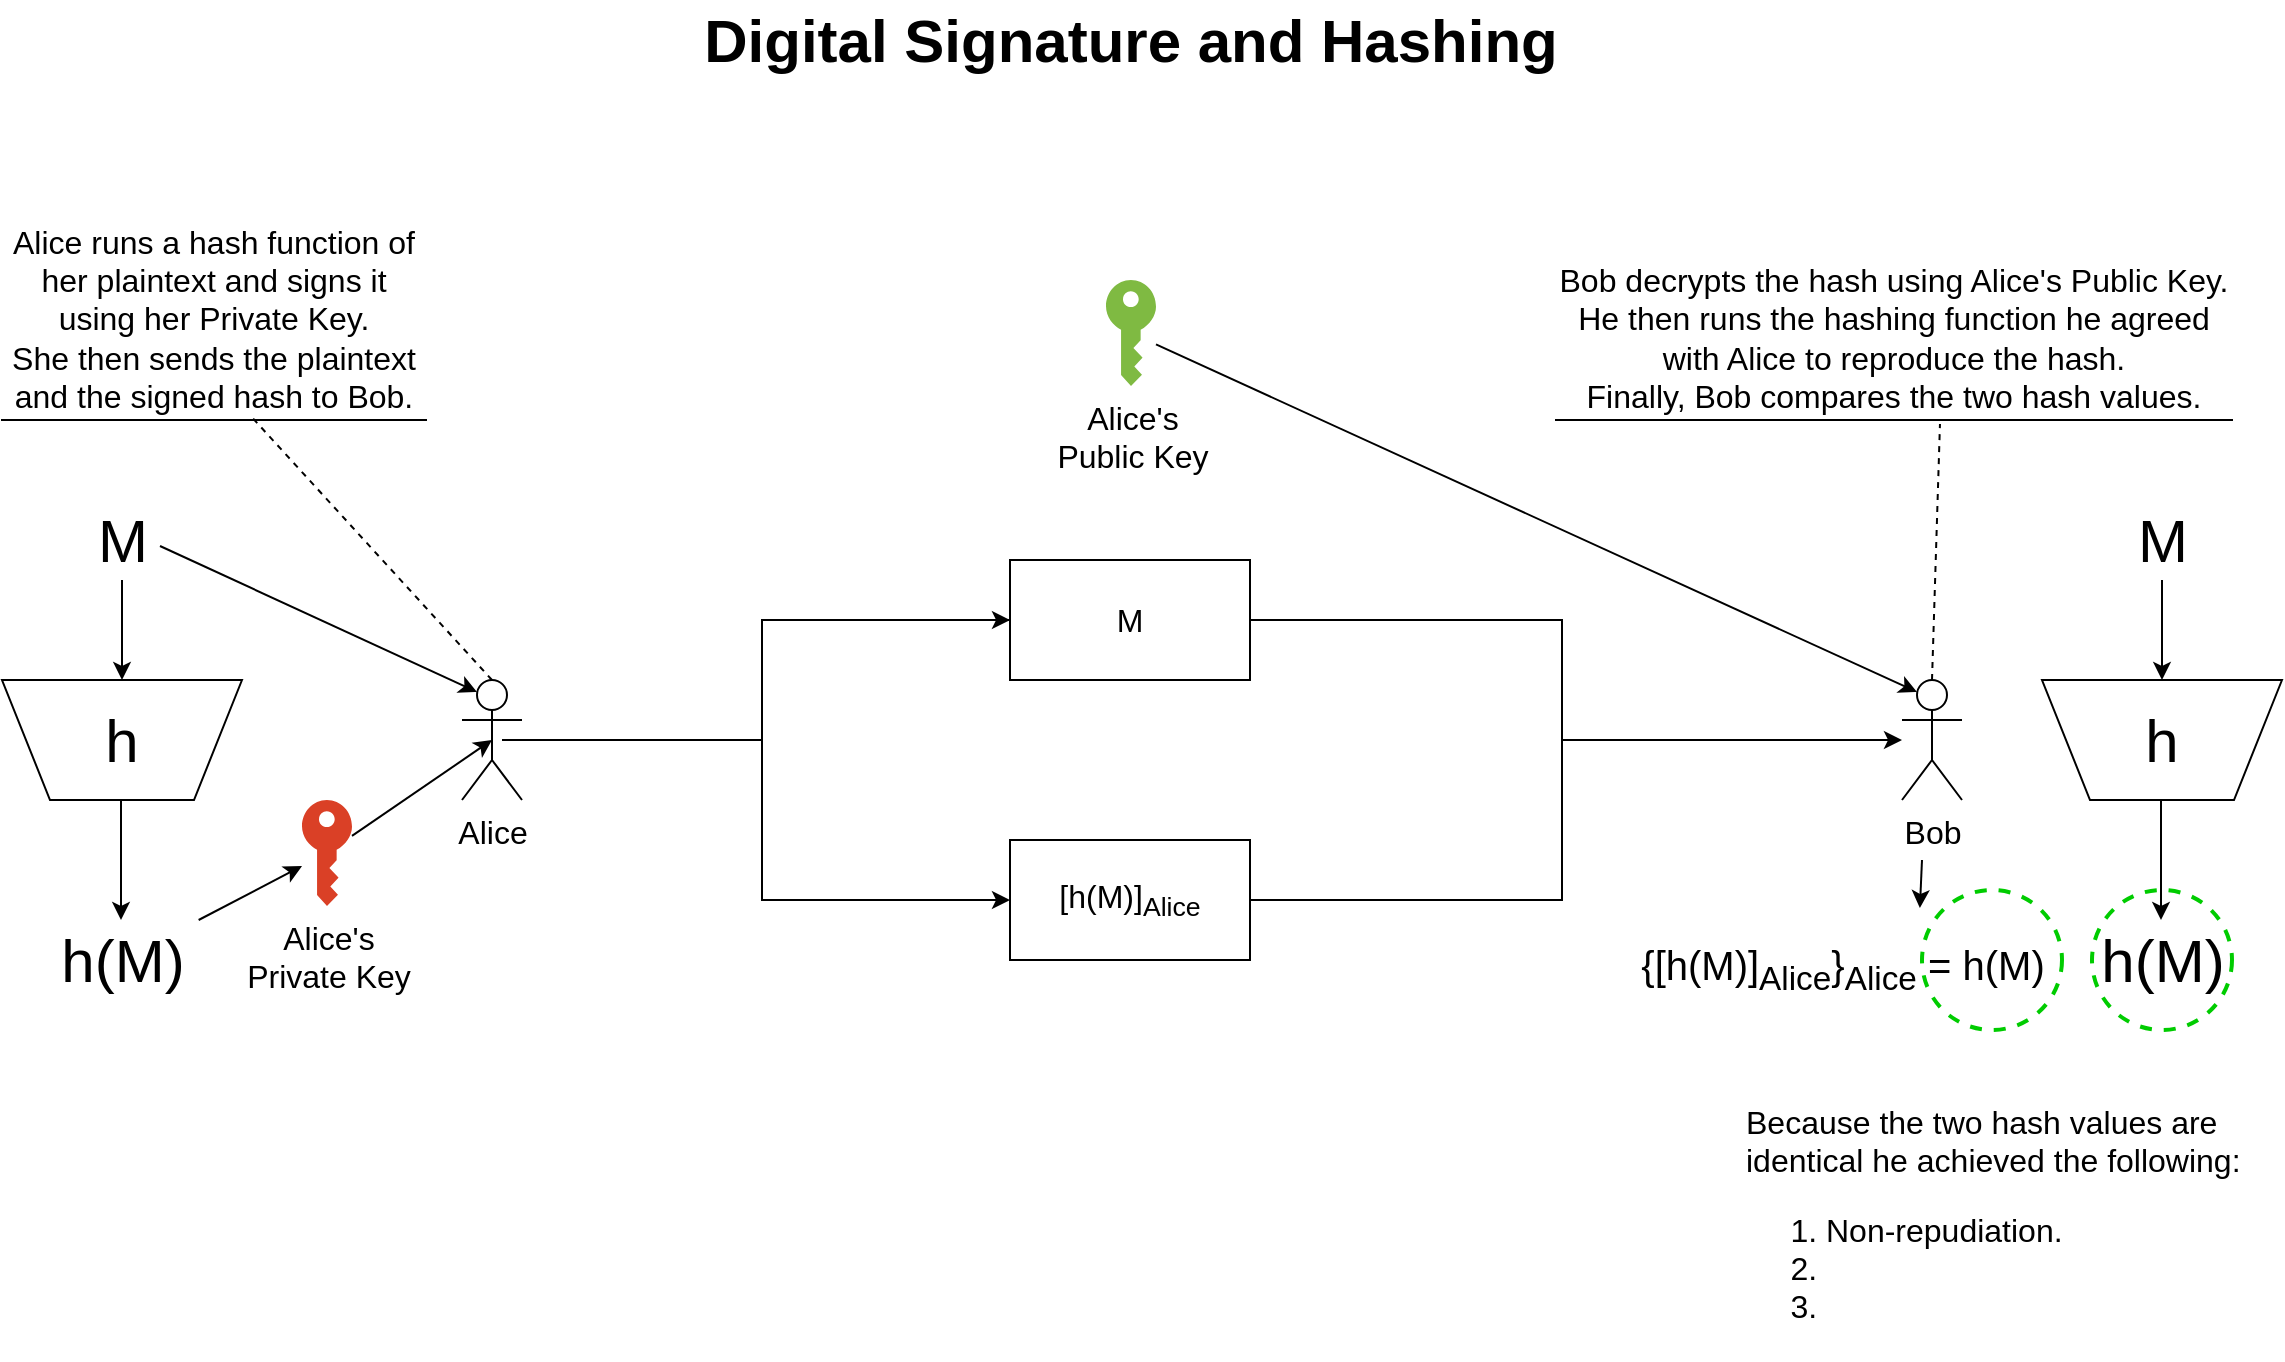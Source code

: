 <mxfile version="12.5.8" type="github">
  <diagram id="FFd1XqcRoBSRBbn-Ny9c" name="Page-1">
    <mxGraphModel dx="1422" dy="745" grid="1" gridSize="10" guides="1" tooltips="1" connect="1" arrows="1" fold="1" page="1" pageScale="1" pageWidth="1169" pageHeight="827" math="0" shadow="0">
      <root>
        <mxCell id="0"/>
        <mxCell id="1" parent="0"/>
        <mxCell id="fFfQomM4RcmljjM8Dg_y-1" value="Digital Signature and Hashing" style="text;html=1;align=center;verticalAlign=middle;resizable=0;points=[];autosize=1;fontSize=30;fontStyle=1" parent="1" vertex="1">
          <mxGeometry x="364" y="20" width="440" height="40" as="geometry"/>
        </mxCell>
        <mxCell id="IH-IT71rxQI0cDf8x-Qy-3" value="Alice" style="shape=umlActor;verticalLabelPosition=bottom;labelBackgroundColor=#ffffff;verticalAlign=top;html=1;outlineConnect=0;fontSize=16;" parent="1" vertex="1">
          <mxGeometry x="250" y="360" width="30" height="60" as="geometry"/>
        </mxCell>
        <mxCell id="IH-IT71rxQI0cDf8x-Qy-4" value="Bob" style="shape=umlActor;verticalLabelPosition=bottom;labelBackgroundColor=#ffffff;verticalAlign=top;html=1;outlineConnect=0;fontSize=16;" parent="1" vertex="1">
          <mxGeometry x="970" y="360" width="30" height="60" as="geometry"/>
        </mxCell>
        <mxCell id="IH-IT71rxQI0cDf8x-Qy-6" value="Alice&#39;s&lt;br style=&quot;font-size: 16px;&quot;&gt;Private Key" style="pointerEvents=1;shadow=0;dashed=0;html=1;strokeColor=none;labelPosition=center;verticalLabelPosition=bottom;verticalAlign=top;outlineConnect=0;align=center;shape=mxgraph.office.security.key_permissions;fillColor=#DA4026;fontSize=16;" parent="1" vertex="1">
          <mxGeometry x="170" y="420" width="25" height="53" as="geometry"/>
        </mxCell>
        <mxCell id="IH-IT71rxQI0cDf8x-Qy-7" value="Alice&#39;s&lt;br style=&quot;font-size: 16px;&quot;&gt;Public Key" style="pointerEvents=1;shadow=0;dashed=0;html=1;strokeColor=none;labelPosition=center;verticalLabelPosition=bottom;verticalAlign=top;outlineConnect=0;align=center;shape=mxgraph.office.security.key_permissions;fillColor=#7FBA42;fontSize=16;" parent="1" vertex="1">
          <mxGeometry x="572" y="160" width="25" height="53" as="geometry"/>
        </mxCell>
        <mxCell id="dRaCBSaMQyahMNqzz_hf-5" style="edgeStyle=orthogonalEdgeStyle;rounded=0;orthogonalLoop=1;jettySize=auto;html=1;fontSize=16;endArrow=none;endFill=0;" edge="1" parent="1" source="IH-IT71rxQI0cDf8x-Qy-9">
          <mxGeometry relative="1" as="geometry">
            <mxPoint x="270" y="390" as="targetPoint"/>
            <Array as="points">
              <mxPoint x="400" y="330"/>
              <mxPoint x="400" y="390"/>
            </Array>
          </mxGeometry>
        </mxCell>
        <mxCell id="dRaCBSaMQyahMNqzz_hf-7" style="edgeStyle=orthogonalEdgeStyle;rounded=0;orthogonalLoop=1;jettySize=auto;html=1;startArrow=none;startFill=0;endArrow=classic;endFill=1;fontSize=16;" edge="1" parent="1" source="IH-IT71rxQI0cDf8x-Qy-9" target="IH-IT71rxQI0cDf8x-Qy-4">
          <mxGeometry relative="1" as="geometry">
            <Array as="points">
              <mxPoint x="800" y="330"/>
              <mxPoint x="800" y="390"/>
            </Array>
          </mxGeometry>
        </mxCell>
        <mxCell id="IH-IT71rxQI0cDf8x-Qy-9" value="M" style="rounded=0;whiteSpace=wrap;html=1;fontSize=16;" parent="1" vertex="1">
          <mxGeometry x="524" y="300" width="120" height="60" as="geometry"/>
        </mxCell>
        <mxCell id="IH-IT71rxQI0cDf8x-Qy-12" value="" style="endArrow=classic;html=1;entryX=0.25;entryY=0.1;entryDx=0;entryDy=0;entryPerimeter=0;fontSize=16;" parent="1" source="IH-IT71rxQI0cDf8x-Qy-7" target="IH-IT71rxQI0cDf8x-Qy-4" edge="1">
          <mxGeometry width="50" height="50" relative="1" as="geometry">
            <mxPoint x="10" y="520" as="sourcePoint"/>
            <mxPoint x="60" y="470" as="targetPoint"/>
          </mxGeometry>
        </mxCell>
        <mxCell id="dRaCBSaMQyahMNqzz_hf-1" value="h" style="shape=trapezoid;perimeter=trapezoidPerimeter;whiteSpace=wrap;html=1;fontSize=30;direction=west;" vertex="1" parent="1">
          <mxGeometry x="20" y="360" width="120" height="60" as="geometry"/>
        </mxCell>
        <mxCell id="dRaCBSaMQyahMNqzz_hf-2" value="M" style="text;html=1;align=center;verticalAlign=middle;resizable=0;points=[];autosize=1;fontSize=30;" vertex="1" parent="1">
          <mxGeometry x="60" y="270" width="40" height="40" as="geometry"/>
        </mxCell>
        <mxCell id="dRaCBSaMQyahMNqzz_hf-3" value="h(M)" style="text;html=1;align=center;verticalAlign=middle;resizable=0;points=[];autosize=1;fontSize=30;" vertex="1" parent="1">
          <mxGeometry x="40" y="480" width="80" height="40" as="geometry"/>
        </mxCell>
        <mxCell id="dRaCBSaMQyahMNqzz_hf-6" style="edgeStyle=orthogonalEdgeStyle;rounded=0;orthogonalLoop=1;jettySize=auto;html=1;entryX=0;entryY=0.5;entryDx=0;entryDy=0;fontSize=16;endArrow=classic;endFill=1;startArrow=classic;startFill=1;" edge="1" parent="1" source="dRaCBSaMQyahMNqzz_hf-4" target="IH-IT71rxQI0cDf8x-Qy-9">
          <mxGeometry relative="1" as="geometry">
            <Array as="points">
              <mxPoint x="400" y="470"/>
              <mxPoint x="400" y="330"/>
            </Array>
          </mxGeometry>
        </mxCell>
        <mxCell id="dRaCBSaMQyahMNqzz_hf-8" style="edgeStyle=orthogonalEdgeStyle;rounded=0;orthogonalLoop=1;jettySize=auto;html=1;startArrow=none;startFill=0;endArrow=none;endFill=0;fontSize=16;exitX=1;exitY=0.5;exitDx=0;exitDy=0;entryX=1;entryY=0.5;entryDx=0;entryDy=0;" edge="1" parent="1" source="dRaCBSaMQyahMNqzz_hf-4" target="IH-IT71rxQI0cDf8x-Qy-9">
          <mxGeometry relative="1" as="geometry">
            <mxPoint x="680" y="350" as="targetPoint"/>
            <Array as="points">
              <mxPoint x="800" y="470"/>
              <mxPoint x="800" y="330"/>
            </Array>
          </mxGeometry>
        </mxCell>
        <mxCell id="dRaCBSaMQyahMNqzz_hf-4" value="[h(M)]&lt;sub&gt;Alice&lt;/sub&gt;" style="rounded=0;whiteSpace=wrap;html=1;fontSize=16;" vertex="1" parent="1">
          <mxGeometry x="524" y="440" width="120" height="60" as="geometry"/>
        </mxCell>
        <mxCell id="dRaCBSaMQyahMNqzz_hf-9" value="" style="endArrow=classic;html=1;fontSize=16;entryX=0.5;entryY=1;entryDx=0;entryDy=0;" edge="1" parent="1" source="dRaCBSaMQyahMNqzz_hf-2" target="dRaCBSaMQyahMNqzz_hf-1">
          <mxGeometry width="50" height="50" relative="1" as="geometry">
            <mxPoint x="20" y="570" as="sourcePoint"/>
            <mxPoint x="70" y="520" as="targetPoint"/>
          </mxGeometry>
        </mxCell>
        <mxCell id="dRaCBSaMQyahMNqzz_hf-10" value="" style="endArrow=classic;html=1;fontSize=16;entryX=0.5;entryY=1;entryDx=0;entryDy=0;" edge="1" parent="1">
          <mxGeometry width="50" height="50" relative="1" as="geometry">
            <mxPoint x="79.5" y="420" as="sourcePoint"/>
            <mxPoint x="79.5" y="480" as="targetPoint"/>
          </mxGeometry>
        </mxCell>
        <mxCell id="dRaCBSaMQyahMNqzz_hf-11" value="" style="endArrow=classic;html=1;fontSize=30;" edge="1" parent="1" source="dRaCBSaMQyahMNqzz_hf-3" target="IH-IT71rxQI0cDf8x-Qy-6">
          <mxGeometry width="50" height="50" relative="1" as="geometry">
            <mxPoint x="120" y="510" as="sourcePoint"/>
            <mxPoint x="170" y="460" as="targetPoint"/>
          </mxGeometry>
        </mxCell>
        <mxCell id="dRaCBSaMQyahMNqzz_hf-12" value="" style="endArrow=classic;html=1;fontSize=30;entryX=0.5;entryY=0.5;entryDx=0;entryDy=0;entryPerimeter=0;" edge="1" parent="1" source="IH-IT71rxQI0cDf8x-Qy-6" target="IH-IT71rxQI0cDf8x-Qy-3">
          <mxGeometry width="50" height="50" relative="1" as="geometry">
            <mxPoint x="195" y="390" as="sourcePoint"/>
            <mxPoint x="70" y="540" as="targetPoint"/>
          </mxGeometry>
        </mxCell>
        <mxCell id="dRaCBSaMQyahMNqzz_hf-13" value="" style="endArrow=classic;html=1;fontSize=30;exitX=0.975;exitY=0.575;exitDx=0;exitDy=0;exitPerimeter=0;entryX=0.25;entryY=0.1;entryDx=0;entryDy=0;entryPerimeter=0;" edge="1" parent="1" source="dRaCBSaMQyahMNqzz_hf-2" target="IH-IT71rxQI0cDf8x-Qy-3">
          <mxGeometry width="50" height="50" relative="1" as="geometry">
            <mxPoint x="157.5" y="320" as="sourcePoint"/>
            <mxPoint x="207.5" y="270" as="targetPoint"/>
          </mxGeometry>
        </mxCell>
        <mxCell id="dRaCBSaMQyahMNqzz_hf-14" value="h" style="shape=trapezoid;perimeter=trapezoidPerimeter;whiteSpace=wrap;html=1;fontSize=30;direction=west;" vertex="1" parent="1">
          <mxGeometry x="1040" y="360" width="120" height="60" as="geometry"/>
        </mxCell>
        <mxCell id="dRaCBSaMQyahMNqzz_hf-15" value="M" style="text;html=1;align=center;verticalAlign=middle;resizable=0;points=[];autosize=1;fontSize=30;" vertex="1" parent="1">
          <mxGeometry x="1080" y="270" width="40" height="40" as="geometry"/>
        </mxCell>
        <mxCell id="dRaCBSaMQyahMNqzz_hf-16" value="h(M)" style="text;html=1;align=center;verticalAlign=middle;resizable=0;points=[];autosize=1;fontSize=30;" vertex="1" parent="1">
          <mxGeometry x="1060" y="480" width="80" height="40" as="geometry"/>
        </mxCell>
        <mxCell id="dRaCBSaMQyahMNqzz_hf-17" value="" style="endArrow=classic;html=1;fontSize=16;entryX=0.5;entryY=1;entryDx=0;entryDy=0;" edge="1" parent="1" source="dRaCBSaMQyahMNqzz_hf-15" target="dRaCBSaMQyahMNqzz_hf-14">
          <mxGeometry width="50" height="50" relative="1" as="geometry">
            <mxPoint x="1040" y="570" as="sourcePoint"/>
            <mxPoint x="1090" y="520" as="targetPoint"/>
          </mxGeometry>
        </mxCell>
        <mxCell id="dRaCBSaMQyahMNqzz_hf-18" value="" style="endArrow=classic;html=1;fontSize=16;entryX=0.5;entryY=1;entryDx=0;entryDy=0;" edge="1" parent="1">
          <mxGeometry width="50" height="50" relative="1" as="geometry">
            <mxPoint x="1099.5" y="420" as="sourcePoint"/>
            <mxPoint x="1099.5" y="480" as="targetPoint"/>
          </mxGeometry>
        </mxCell>
        <mxCell id="dRaCBSaMQyahMNqzz_hf-19" value="&lt;font style=&quot;font-size: 20px&quot;&gt;{[h(M)]&lt;sub&gt;Alice&lt;/sub&gt;}&lt;sub&gt;Alice&lt;/sub&gt; = h(M)&lt;/font&gt;" style="text;html=1;align=center;verticalAlign=middle;resizable=0;points=[];autosize=1;fontSize=30;" vertex="1" parent="1">
          <mxGeometry x="830" y="475" width="220" height="50" as="geometry"/>
        </mxCell>
        <mxCell id="dRaCBSaMQyahMNqzz_hf-20" value="" style="ellipse;whiteSpace=wrap;html=1;aspect=fixed;fontSize=30;labelBackgroundColor=none;dashed=1;strokeWidth=2;fillColor=none;strokeColor=#00CC00;" vertex="1" parent="1">
          <mxGeometry x="1065" y="465" width="70" height="70" as="geometry"/>
        </mxCell>
        <mxCell id="dRaCBSaMQyahMNqzz_hf-21" value="" style="ellipse;whiteSpace=wrap;html=1;aspect=fixed;fontSize=30;labelBackgroundColor=none;dashed=1;strokeWidth=2;fillColor=none;strokeColor=#00CC00;" vertex="1" parent="1">
          <mxGeometry x="980" y="465" width="70" height="70" as="geometry"/>
        </mxCell>
        <mxCell id="dRaCBSaMQyahMNqzz_hf-22" value="" style="endArrow=classic;html=1;fontSize=30;entryX=0.677;entryY=-0.02;entryDx=0;entryDy=0;entryPerimeter=0;" edge="1" parent="1" target="dRaCBSaMQyahMNqzz_hf-19">
          <mxGeometry width="50" height="50" relative="1" as="geometry">
            <mxPoint x="980" y="450" as="sourcePoint"/>
            <mxPoint x="70" y="560" as="targetPoint"/>
          </mxGeometry>
        </mxCell>
        <mxCell id="dRaCBSaMQyahMNqzz_hf-23" value="Alice runs a hash function of her plaintext and signs it using her Private Key.&lt;br&gt;She then sends the plaintext and the signed hash to Bob." style="whiteSpace=wrap;html=1;shape=partialRectangle;top=0;left=0;bottom=1;right=0;points=[[0,1],[1,1]];strokeColor=#000000;fillColor=none;align=center;verticalAlign=bottom;routingCenterY=0.5;snapToPoint=1;container=1;recursiveResize=0;autosize=1;treeFolding=1;treeMoving=1;labelBackgroundColor=none;fontSize=16;" vertex="1" parent="1">
          <mxGeometry x="20" y="190" width="212" height="40" as="geometry"/>
        </mxCell>
        <mxCell id="dRaCBSaMQyahMNqzz_hf-25" value="" style="endArrow=none;dashed=1;html=1;fontSize=16;entryX=0.591;entryY=0.975;entryDx=0;entryDy=0;entryPerimeter=0;exitX=0.5;exitY=0;exitDx=0;exitDy=0;exitPerimeter=0;" edge="1" parent="1" source="IH-IT71rxQI0cDf8x-Qy-3" target="dRaCBSaMQyahMNqzz_hf-23">
          <mxGeometry width="50" height="50" relative="1" as="geometry">
            <mxPoint x="20" y="610" as="sourcePoint"/>
            <mxPoint x="70" y="560" as="targetPoint"/>
          </mxGeometry>
        </mxCell>
        <mxCell id="dRaCBSaMQyahMNqzz_hf-27" value="Bob decrypts the hash using Alice&#39;s Public Key.&lt;br&gt;He then runs the hashing function he agreed with Alice to reproduce the hash.&lt;br&gt;Finally, Bob compares the two hash values." style="whiteSpace=wrap;html=1;shape=partialRectangle;top=0;left=0;bottom=1;right=0;points=[[0,1],[1,1]];strokeColor=#000000;fillColor=none;align=center;verticalAlign=bottom;routingCenterY=0.5;snapToPoint=1;container=1;recursiveResize=0;autosize=1;treeFolding=1;treeMoving=1;labelBackgroundColor=none;fontSize=16;" vertex="1" parent="1">
          <mxGeometry x="797" y="170" width="338" height="60" as="geometry"/>
        </mxCell>
        <mxCell id="dRaCBSaMQyahMNqzz_hf-29" value="" style="endArrow=none;dashed=1;html=1;fontSize=16;entryX=0.568;entryY=1.033;entryDx=0;entryDy=0;entryPerimeter=0;exitX=0.5;exitY=0;exitDx=0;exitDy=0;exitPerimeter=0;" edge="1" parent="1" source="IH-IT71rxQI0cDf8x-Qy-4" target="dRaCBSaMQyahMNqzz_hf-27">
          <mxGeometry width="50" height="50" relative="1" as="geometry">
            <mxPoint x="20" y="610" as="sourcePoint"/>
            <mxPoint x="70" y="560" as="targetPoint"/>
          </mxGeometry>
        </mxCell>
        <mxCell id="dRaCBSaMQyahMNqzz_hf-30" value="Because the two hash values are &lt;br&gt;identical he achieved the following:&lt;br&gt;&lt;div&gt;&lt;ol&gt;&lt;li&gt;Non-repudiation.&lt;/li&gt;&lt;li&gt;&lt;br&gt;&lt;/li&gt;&lt;li&gt;&lt;br&gt;&lt;/li&gt;&lt;/ol&gt;&lt;/div&gt;" style="text;html=1;align=left;verticalAlign=middle;resizable=0;points=[];autosize=1;fontSize=16;" vertex="1" parent="1">
          <mxGeometry x="890" y="570" width="260" height="130" as="geometry"/>
        </mxCell>
      </root>
    </mxGraphModel>
  </diagram>
</mxfile>
